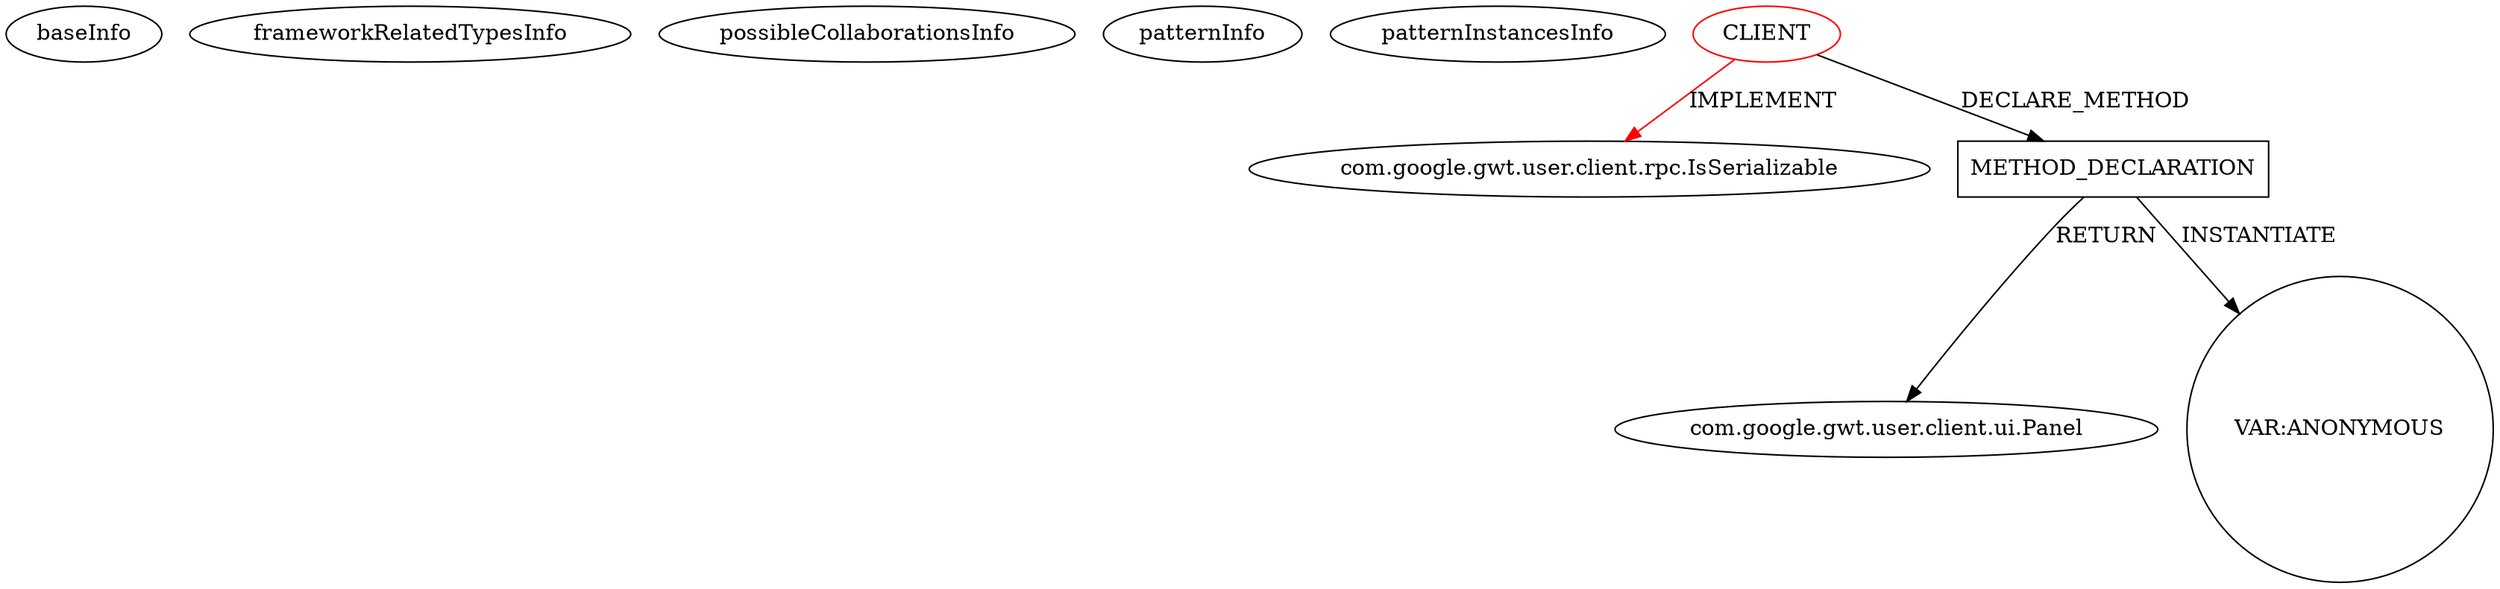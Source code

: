 digraph {
baseInfo[graphId=571,category="pattern",isAnonymous=false,possibleRelation=false]
frameworkRelatedTypesInfo[0="com.google.gwt.user.client.rpc.IsSerializable"]
possibleCollaborationsInfo[]
patternInfo[frequency=2.0,patternRootClient=0]
patternInstancesInfo[0="woox-serverapp~/woox-serverapp/serverapp-master/src/wooxes/net/shared/Ordinador.java~Ordinador~4662",1="woox-serverapp~/woox-serverapp/serverapp-master/src/wooxes/net/shared/Usuari.java~Usuari~4667"]
1[label="com.google.gwt.user.client.rpc.IsSerializable",vertexType="FRAMEWORK_INTERFACE_TYPE",isFrameworkType=false]
0[label="CLIENT",vertexType="ROOT_CLIENT_CLASS_DECLARATION",isFrameworkType=false,color=red]
44[label="METHOD_DECLARATION",vertexType="CLIENT_METHOD_DECLARATION",isFrameworkType=false,shape=box]
45[label="com.google.gwt.user.client.ui.Panel",vertexType="FRAMEWORK_CLASS_TYPE",isFrameworkType=false]
129[label="VAR:ANONYMOUS",vertexType="VARIABLE_EXPRESION",isFrameworkType=false,shape=circle]
0->1[label="IMPLEMENT",color=red]
0->44[label="DECLARE_METHOD"]
44->129[label="INSTANTIATE"]
44->45[label="RETURN"]
}
